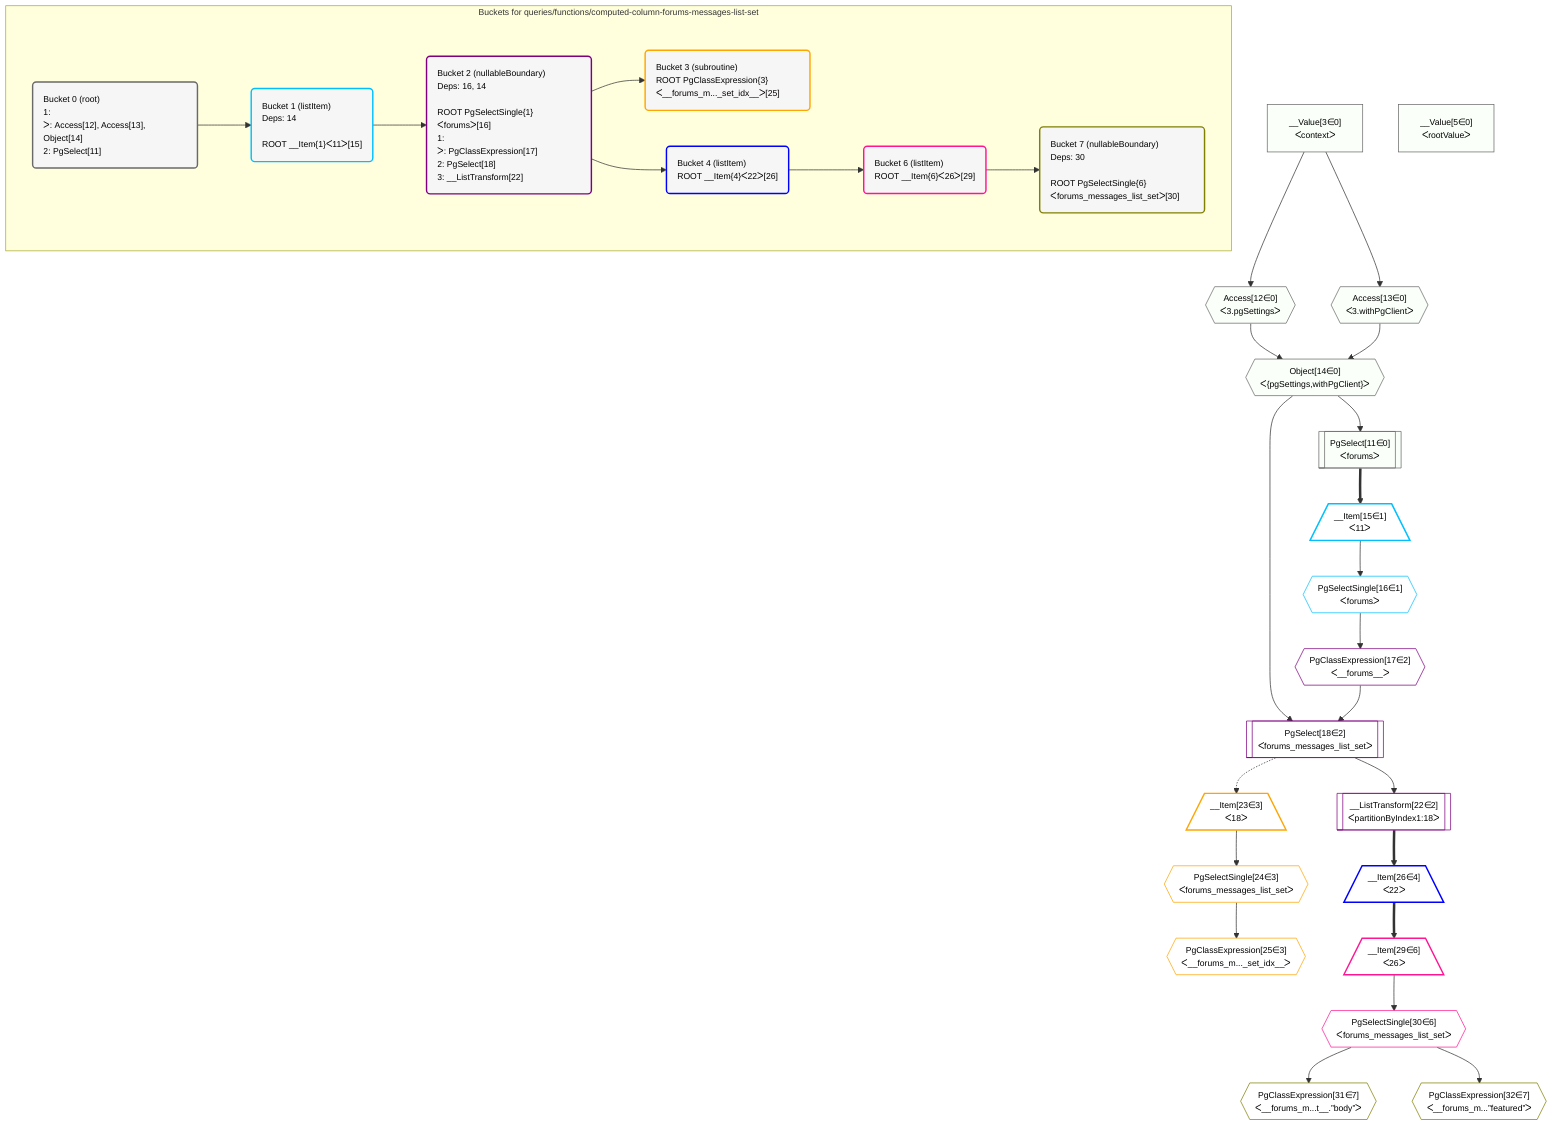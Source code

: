 %%{init: {'themeVariables': { 'fontSize': '12px'}}}%%
graph TD
    classDef path fill:#eee,stroke:#000,color:#000
    classDef plan fill:#fff,stroke-width:1px,color:#000
    classDef itemplan fill:#fff,stroke-width:2px,color:#000
    classDef unbatchedplan fill:#dff,stroke-width:1px,color:#000
    classDef sideeffectplan fill:#fcc,stroke-width:2px,color:#000
    classDef bucket fill:#f6f6f6,color:#000,stroke-width:2px,text-align:left


    %% plan dependencies
    Object14{{"Object[14∈0]<br />ᐸ{pgSettings,withPgClient}ᐳ"}}:::plan
    Access12{{"Access[12∈0]<br />ᐸ3.pgSettingsᐳ"}}:::plan
    Access13{{"Access[13∈0]<br />ᐸ3.withPgClientᐳ"}}:::plan
    Access12 & Access13 --> Object14
    PgSelect11[["PgSelect[11∈0]<br />ᐸforumsᐳ"]]:::plan
    Object14 --> PgSelect11
    __Value3["__Value[3∈0]<br />ᐸcontextᐳ"]:::plan
    __Value3 --> Access12
    __Value3 --> Access13
    __Value5["__Value[5∈0]<br />ᐸrootValueᐳ"]:::plan
    __Item15[/"__Item[15∈1]<br />ᐸ11ᐳ"\]:::itemplan
    PgSelect11 ==> __Item15
    PgSelectSingle16{{"PgSelectSingle[16∈1]<br />ᐸforumsᐳ"}}:::plan
    __Item15 --> PgSelectSingle16
    PgSelect18[["PgSelect[18∈2]<br />ᐸforums_messages_list_setᐳ"]]:::plan
    PgClassExpression17{{"PgClassExpression[17∈2]<br />ᐸ__forums__ᐳ"}}:::plan
    Object14 & PgClassExpression17 --> PgSelect18
    PgSelectSingle16 --> PgClassExpression17
    __ListTransform22[["__ListTransform[22∈2]<br />ᐸpartitionByIndex1:18ᐳ"]]:::plan
    PgSelect18 --> __ListTransform22
    __Item23[/"__Item[23∈3]<br />ᐸ18ᐳ"\]:::itemplan
    PgSelect18 -.-> __Item23
    PgSelectSingle24{{"PgSelectSingle[24∈3]<br />ᐸforums_messages_list_setᐳ"}}:::plan
    __Item23 --> PgSelectSingle24
    PgClassExpression25{{"PgClassExpression[25∈3]<br />ᐸ__forums_m..._set_idx__ᐳ"}}:::plan
    PgSelectSingle24 --> PgClassExpression25
    __Item26[/"__Item[26∈4]<br />ᐸ22ᐳ"\]:::itemplan
    __ListTransform22 ==> __Item26
    __Item29[/"__Item[29∈6]<br />ᐸ26ᐳ"\]:::itemplan
    __Item26 ==> __Item29
    PgSelectSingle30{{"PgSelectSingle[30∈6]<br />ᐸforums_messages_list_setᐳ"}}:::plan
    __Item29 --> PgSelectSingle30
    PgClassExpression31{{"PgClassExpression[31∈7]<br />ᐸ__forums_m...t__.”body”ᐳ"}}:::plan
    PgSelectSingle30 --> PgClassExpression31
    PgClassExpression32{{"PgClassExpression[32∈7]<br />ᐸ__forums_m...”featured”ᐳ"}}:::plan
    PgSelectSingle30 --> PgClassExpression32

    %% define steps

    subgraph "Buckets for queries/functions/computed-column-forums-messages-list-set"
    Bucket0("Bucket 0 (root)<br />1: <br />ᐳ: Access[12], Access[13], Object[14]<br />2: PgSelect[11]"):::bucket
    classDef bucket0 stroke:#696969
    class Bucket0,__Value3,__Value5,PgSelect11,Access12,Access13,Object14 bucket0
    Bucket1("Bucket 1 (listItem)<br />Deps: 14<br /><br />ROOT __Item{1}ᐸ11ᐳ[15]"):::bucket
    classDef bucket1 stroke:#00bfff
    class Bucket1,__Item15,PgSelectSingle16 bucket1
    Bucket2("Bucket 2 (nullableBoundary)<br />Deps: 16, 14<br /><br />ROOT PgSelectSingle{1}ᐸforumsᐳ[16]<br />1: <br />ᐳ: PgClassExpression[17]<br />2: PgSelect[18]<br />3: __ListTransform[22]"):::bucket
    classDef bucket2 stroke:#7f007f
    class Bucket2,PgClassExpression17,PgSelect18,__ListTransform22 bucket2
    Bucket3("Bucket 3 (subroutine)<br />ROOT PgClassExpression{3}ᐸ__forums_m..._set_idx__ᐳ[25]"):::bucket
    classDef bucket3 stroke:#ffa500
    class Bucket3,__Item23,PgSelectSingle24,PgClassExpression25 bucket3
    Bucket4("Bucket 4 (listItem)<br />ROOT __Item{4}ᐸ22ᐳ[26]"):::bucket
    classDef bucket4 stroke:#0000ff
    class Bucket4,__Item26 bucket4
    Bucket6("Bucket 6 (listItem)<br />ROOT __Item{6}ᐸ26ᐳ[29]"):::bucket
    classDef bucket6 stroke:#ff1493
    class Bucket6,__Item29,PgSelectSingle30 bucket6
    Bucket7("Bucket 7 (nullableBoundary)<br />Deps: 30<br /><br />ROOT PgSelectSingle{6}ᐸforums_messages_list_setᐳ[30]"):::bucket
    classDef bucket7 stroke:#808000
    class Bucket7,PgClassExpression31,PgClassExpression32 bucket7
    Bucket0 --> Bucket1
    Bucket1 --> Bucket2
    Bucket2 --> Bucket3 & Bucket4
    Bucket4 --> Bucket6
    Bucket6 --> Bucket7
    classDef unary fill:#fafffa,borderWidth:8px
    class Object14,PgSelect11,Access12,Access13,__Value3,__Value5 unary
    end